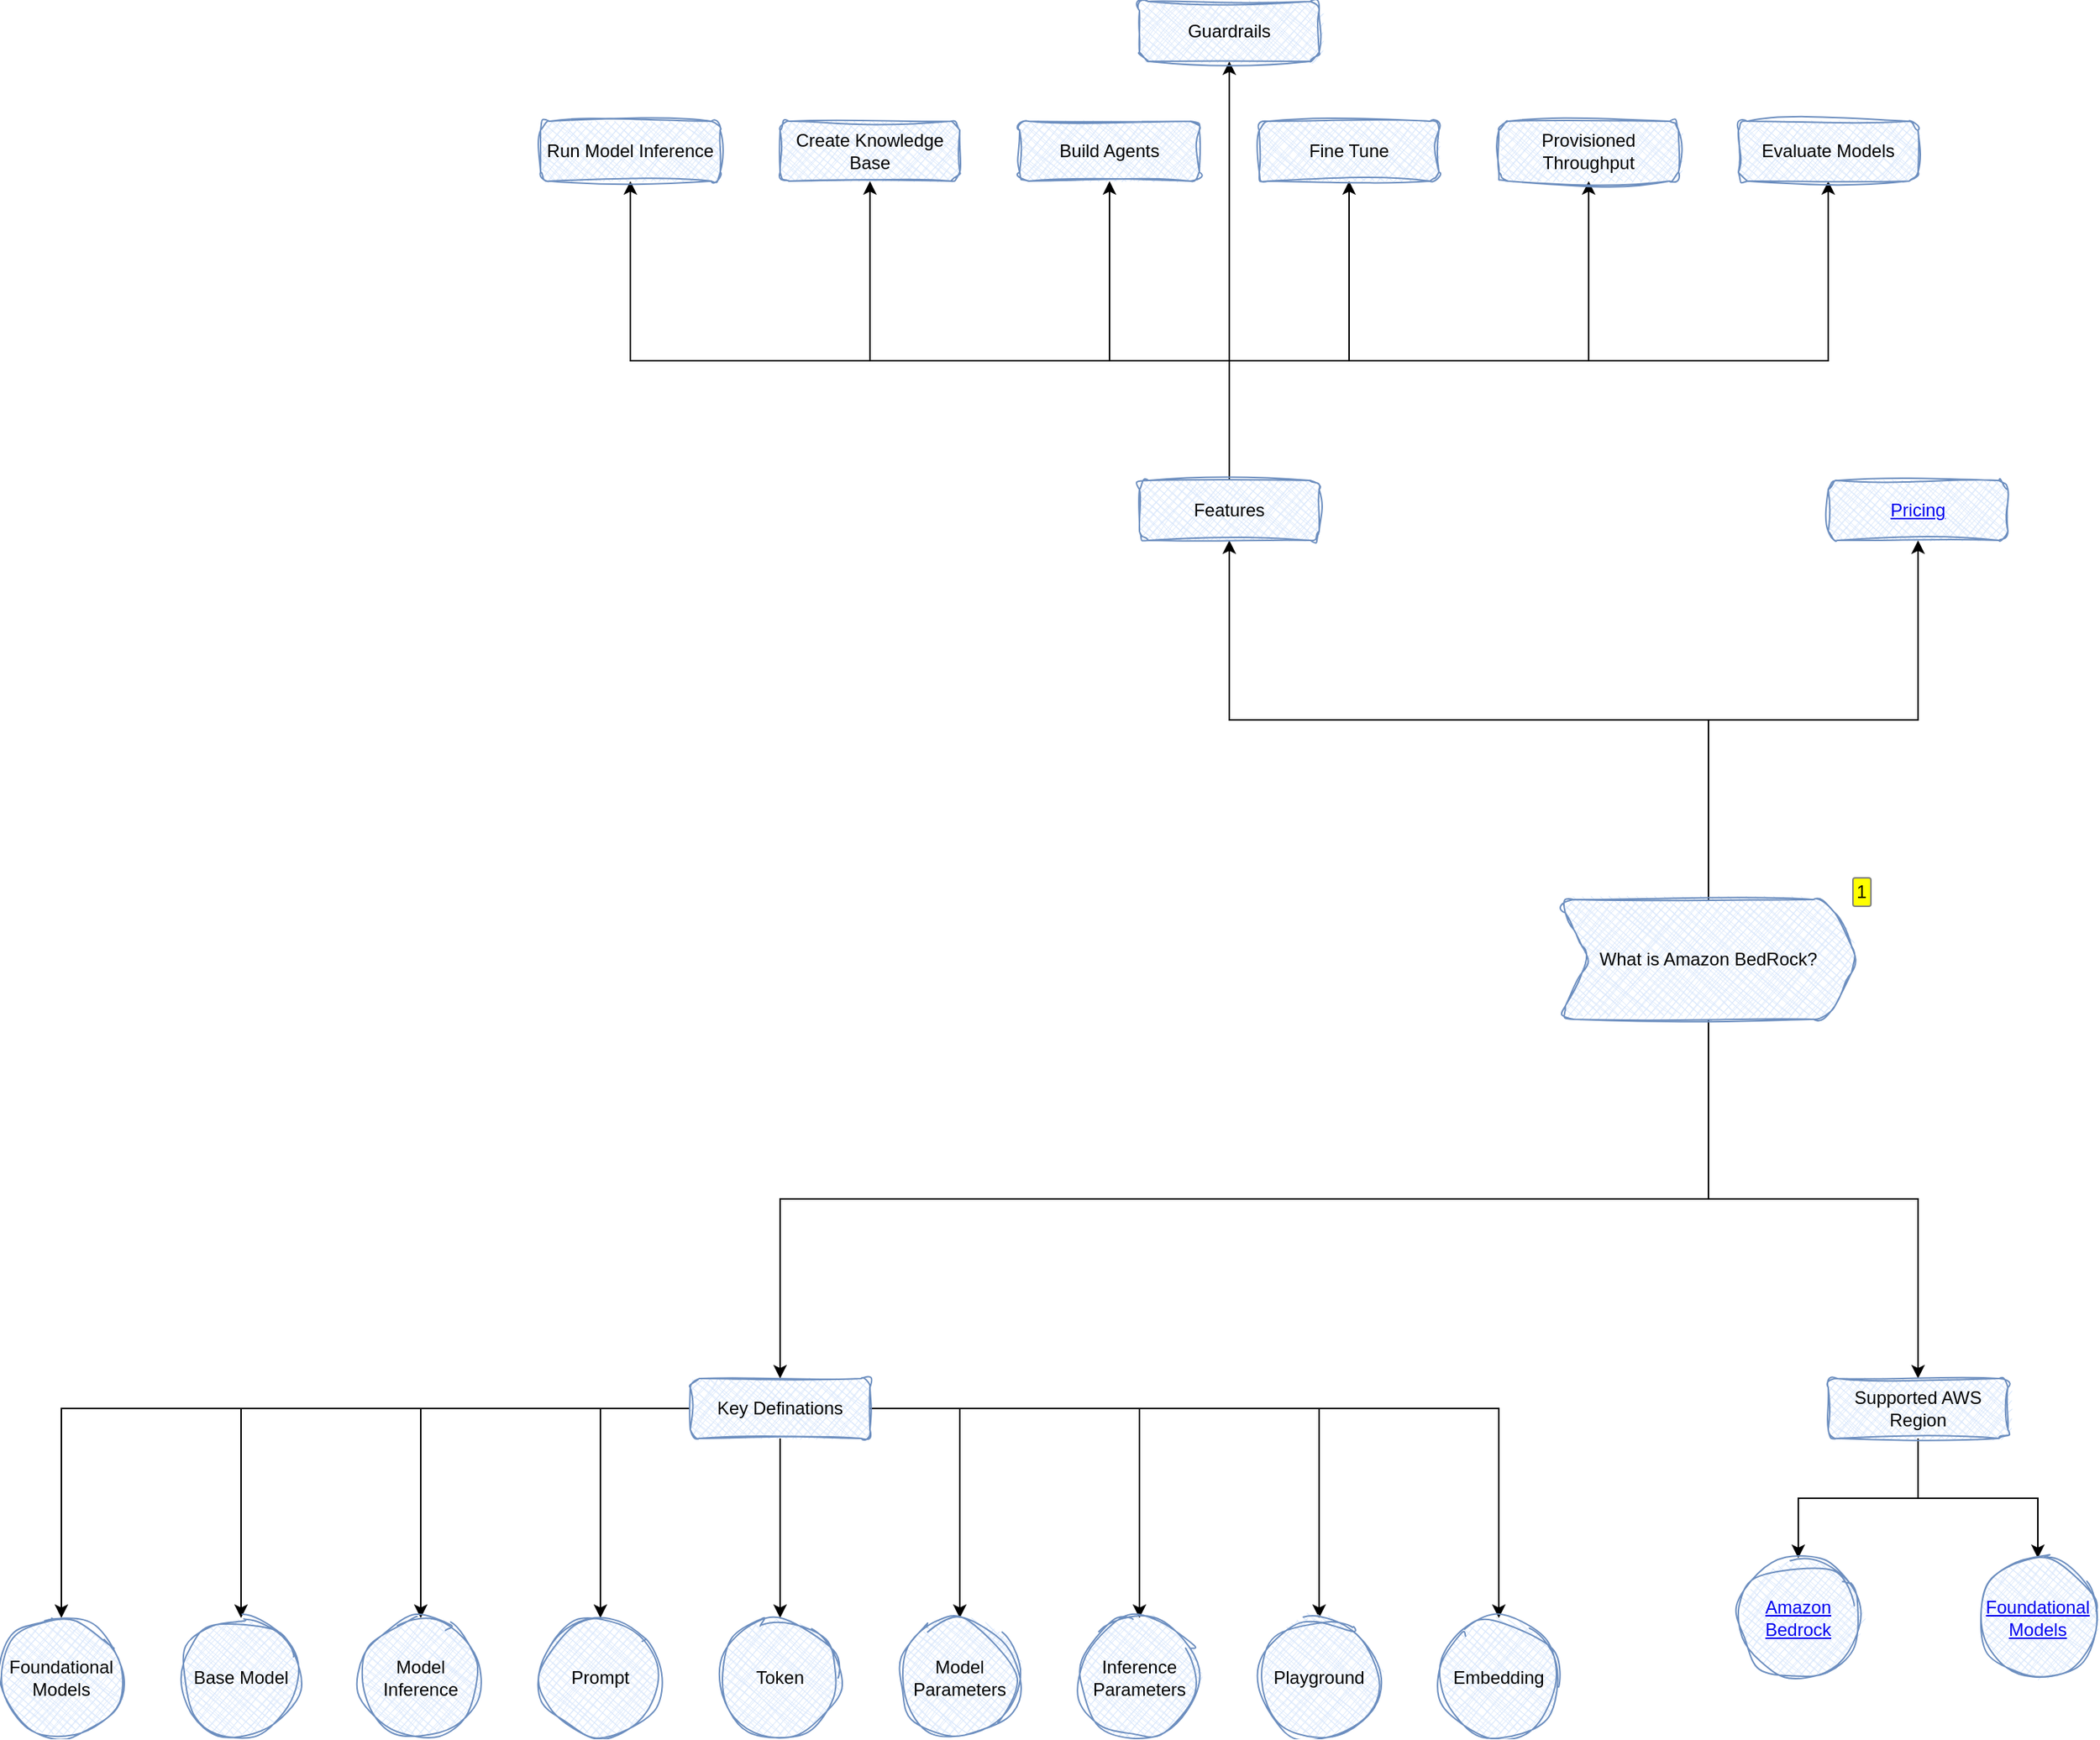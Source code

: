 <mxfile border="50" scale="3" compressed="false" locked="false" version="24.6.1" type="github">
  <diagram id="XDDI6lQXFnjoqCgmZGp5" name="Amazon Bedrock">
    <mxGraphModel dx="2840" dy="1864" grid="1" gridSize="10" guides="1" tooltips="1" connect="1" arrows="1" fold="1" page="1" pageScale="1" pageWidth="850" pageHeight="1100" math="0" shadow="0">
      <root>
        <mxCell id="0" />
        <mxCell id="1" parent="0" />
        <mxCell id="QQbbzArQkpCSjGnbr7T3-3" value="" style="edgeStyle=orthogonalEdgeStyle;rounded=0;hachureGap=4;orthogonalLoop=1;jettySize=auto;html=1;fontFamily=Architects Daughter;fontSource=https%3A%2F%2Ffonts.googleapis.com%2Fcss%3Ffamily%3DArchitects%2BDaughter;" edge="1" parent="1" source="QQbbzArQkpCSjGnbr7T3-1" target="QQbbzArQkpCSjGnbr7T3-2">
          <mxGeometry relative="1" as="geometry">
            <Array as="points">
              <mxPoint x="100" y="400" />
              <mxPoint x="-220" y="400" />
            </Array>
          </mxGeometry>
        </mxCell>
        <mxCell id="QQbbzArQkpCSjGnbr7T3-5" value="" style="edgeStyle=orthogonalEdgeStyle;shape=connector;rounded=0;hachureGap=4;orthogonalLoop=1;jettySize=auto;html=1;strokeColor=default;align=center;verticalAlign=middle;fontFamily=Architects Daughter;fontSource=https%3A%2F%2Ffonts.googleapis.com%2Fcss%3Ffamily%3DArchitects%2BDaughter;fontSize=11;fontColor=default;labelBackgroundColor=default;endArrow=classic;" edge="1" parent="1" source="QQbbzArQkpCSjGnbr7T3-1" target="QQbbzArQkpCSjGnbr7T3-4">
          <mxGeometry relative="1" as="geometry" />
        </mxCell>
        <mxCell id="QQbbzArQkpCSjGnbr7T3-7" value="" style="edgeStyle=orthogonalEdgeStyle;shape=connector;rounded=0;hachureGap=4;orthogonalLoop=1;jettySize=auto;html=1;strokeColor=default;align=center;verticalAlign=middle;fontFamily=Architects Daughter;fontSource=https%3A%2F%2Ffonts.googleapis.com%2Fcss%3Ffamily%3DArchitects%2BDaughter;fontSize=11;fontColor=default;labelBackgroundColor=default;endArrow=classic;" edge="1" parent="1" source="QQbbzArQkpCSjGnbr7T3-1" target="QQbbzArQkpCSjGnbr7T3-6">
          <mxGeometry relative="1" as="geometry">
            <Array as="points">
              <mxPoint x="100" y="720" />
              <mxPoint x="-520" y="720" />
            </Array>
          </mxGeometry>
        </mxCell>
        <mxCell id="QQbbzArQkpCSjGnbr7T3-9" value="" style="edgeStyle=orthogonalEdgeStyle;shape=connector;rounded=0;hachureGap=4;orthogonalLoop=1;jettySize=auto;html=1;strokeColor=default;align=center;verticalAlign=middle;fontFamily=Architects Daughter;fontSource=https%3A%2F%2Ffonts.googleapis.com%2Fcss%3Ffamily%3DArchitects%2BDaughter;fontSize=11;fontColor=default;labelBackgroundColor=default;endArrow=classic;" edge="1" parent="1" source="QQbbzArQkpCSjGnbr7T3-1" target="QQbbzArQkpCSjGnbr7T3-8">
          <mxGeometry relative="1" as="geometry" />
        </mxCell>
        <UserObject label="What is Amazon BedRock?" tooltip="Amazon Bedrock is a fully managed service that makes high-performing foundation models (FMs) from leading AI startups and Amazon available for your use through a unified API. You can choose from a wide range of foundation models to find the model that is best suited for your use case. Amazon Bedrock also offers a broad set of capabilities to build generative AI applications with security, privacy, and responsible AI. Using Amazon Bedrock, you can easily experiment with and evaluate top foundation models for your use cases, privately customize them with your data using techniques such as fine-tuning and Retrieval Augmented Generation (RAG), and build agents that execute tasks using your enterprise systems and data sources.&#xa;&#xa;With Amazon Bedrock&#39;s serverless experience, you can get started quickly, privately customize foundation models with your own data, and easily and securely integrate and deploy them into your applications using AWS tools without having to manage any infrastructure." id="QQbbzArQkpCSjGnbr7T3-1">
          <mxCell style="shape=step;perimeter=stepPerimeter;whiteSpace=wrap;html=1;fixedSize=1;sketch=1;curveFitting=1;jiggle=2;shadow=0;rounded=1;fillStyle=cross-hatch;fillColor=#dae8fc;strokeColor=#6c8ebf;treeFolding=1;treeMoving=1;enumerate=1;" vertex="1" parent="1">
            <mxGeometry y="520" width="200" height="80" as="geometry" />
          </mxCell>
        </UserObject>
        <mxCell id="QQbbzArQkpCSjGnbr7T3-16" style="edgeStyle=orthogonalEdgeStyle;shape=connector;rounded=0;hachureGap=4;orthogonalLoop=1;jettySize=auto;html=1;entryX=0.5;entryY=1;entryDx=0;entryDy=0;strokeColor=default;align=center;verticalAlign=middle;fontFamily=Architects Daughter;fontSource=https%3A%2F%2Ffonts.googleapis.com%2Fcss%3Ffamily%3DArchitects%2BDaughter;fontSize=11;fontColor=default;labelBackgroundColor=default;endArrow=classic;" edge="1" parent="1" source="QQbbzArQkpCSjGnbr7T3-2" target="QQbbzArQkpCSjGnbr7T3-13">
          <mxGeometry relative="1" as="geometry">
            <Array as="points">
              <mxPoint x="-220" y="160" />
              <mxPoint x="-140" y="160" />
            </Array>
          </mxGeometry>
        </mxCell>
        <mxCell id="QQbbzArQkpCSjGnbr7T3-17" style="edgeStyle=orthogonalEdgeStyle;shape=connector;rounded=0;hachureGap=4;orthogonalLoop=1;jettySize=auto;html=1;strokeColor=default;align=center;verticalAlign=middle;fontFamily=Architects Daughter;fontSource=https%3A%2F%2Ffonts.googleapis.com%2Fcss%3Ffamily%3DArchitects%2BDaughter;fontSize=11;fontColor=default;labelBackgroundColor=default;endArrow=classic;" edge="1" parent="1" source="QQbbzArQkpCSjGnbr7T3-2" target="QQbbzArQkpCSjGnbr7T3-14">
          <mxGeometry relative="1" as="geometry">
            <Array as="points">
              <mxPoint x="-220" y="160" />
              <mxPoint x="20" y="160" />
            </Array>
          </mxGeometry>
        </mxCell>
        <mxCell id="QQbbzArQkpCSjGnbr7T3-19" style="edgeStyle=orthogonalEdgeStyle;shape=connector;rounded=0;hachureGap=4;orthogonalLoop=1;jettySize=auto;html=1;strokeColor=default;align=center;verticalAlign=middle;fontFamily=Architects Daughter;fontSource=https%3A%2F%2Ffonts.googleapis.com%2Fcss%3Ffamily%3DArchitects%2BDaughter;fontSize=11;fontColor=default;labelBackgroundColor=default;endArrow=classic;" edge="1" parent="1" source="QQbbzArQkpCSjGnbr7T3-2" target="QQbbzArQkpCSjGnbr7T3-18">
          <mxGeometry relative="1" as="geometry">
            <Array as="points">
              <mxPoint x="-220" y="160" />
              <mxPoint x="180" y="160" />
            </Array>
          </mxGeometry>
        </mxCell>
        <mxCell id="QQbbzArQkpCSjGnbr7T3-21" style="edgeStyle=orthogonalEdgeStyle;shape=connector;rounded=0;hachureGap=4;orthogonalLoop=1;jettySize=auto;html=1;entryX=0.5;entryY=1;entryDx=0;entryDy=0;strokeColor=default;align=center;verticalAlign=middle;fontFamily=Architects Daughter;fontSource=https%3A%2F%2Ffonts.googleapis.com%2Fcss%3Ffamily%3DArchitects%2BDaughter;fontSize=11;fontColor=default;labelBackgroundColor=default;endArrow=classic;" edge="1" parent="1" source="QQbbzArQkpCSjGnbr7T3-2" target="QQbbzArQkpCSjGnbr7T3-20">
          <mxGeometry relative="1" as="geometry">
            <Array as="points">
              <mxPoint x="-220" y="160" />
              <mxPoint x="-620" y="160" />
            </Array>
          </mxGeometry>
        </mxCell>
        <mxCell id="QQbbzArQkpCSjGnbr7T3-22" style="edgeStyle=orthogonalEdgeStyle;shape=connector;rounded=0;hachureGap=4;orthogonalLoop=1;jettySize=auto;html=1;entryX=0.5;entryY=1;entryDx=0;entryDy=0;strokeColor=default;align=center;verticalAlign=middle;fontFamily=Architects Daughter;fontSource=https%3A%2F%2Ffonts.googleapis.com%2Fcss%3Ffamily%3DArchitects%2BDaughter;fontSize=11;fontColor=default;labelBackgroundColor=default;endArrow=classic;" edge="1" parent="1" source="QQbbzArQkpCSjGnbr7T3-2" target="QQbbzArQkpCSjGnbr7T3-12">
          <mxGeometry relative="1" as="geometry">
            <Array as="points">
              <mxPoint x="-220" y="160" />
              <mxPoint x="-300" y="160" />
            </Array>
          </mxGeometry>
        </mxCell>
        <mxCell id="QQbbzArQkpCSjGnbr7T3-23" style="edgeStyle=orthogonalEdgeStyle;shape=connector;rounded=0;hachureGap=4;orthogonalLoop=1;jettySize=auto;html=1;entryX=0.5;entryY=1;entryDx=0;entryDy=0;strokeColor=default;align=center;verticalAlign=middle;fontFamily=Architects Daughter;fontSource=https%3A%2F%2Ffonts.googleapis.com%2Fcss%3Ffamily%3DArchitects%2BDaughter;fontSize=11;fontColor=default;labelBackgroundColor=default;endArrow=classic;" edge="1" parent="1" source="QQbbzArQkpCSjGnbr7T3-2" target="QQbbzArQkpCSjGnbr7T3-10">
          <mxGeometry relative="1" as="geometry">
            <Array as="points">
              <mxPoint x="-220" y="160" />
              <mxPoint x="-460" y="160" />
            </Array>
          </mxGeometry>
        </mxCell>
        <mxCell id="QQbbzArQkpCSjGnbr7T3-25" value="" style="edgeStyle=orthogonalEdgeStyle;shape=connector;rounded=0;hachureGap=4;orthogonalLoop=1;jettySize=auto;html=1;strokeColor=default;align=center;verticalAlign=middle;fontFamily=Architects Daughter;fontSource=https%3A%2F%2Ffonts.googleapis.com%2Fcss%3Ffamily%3DArchitects%2BDaughter;fontSize=11;fontColor=default;labelBackgroundColor=default;endArrow=classic;" edge="1" parent="1" source="QQbbzArQkpCSjGnbr7T3-2" target="QQbbzArQkpCSjGnbr7T3-24">
          <mxGeometry relative="1" as="geometry" />
        </mxCell>
        <mxCell id="QQbbzArQkpCSjGnbr7T3-2" value="Features" style="whiteSpace=wrap;html=1;fillColor=#dae8fc;strokeColor=#6c8ebf;sketch=1;curveFitting=1;jiggle=2;shadow=0;rounded=1;fillStyle=cross-hatch;" vertex="1" parent="1">
          <mxGeometry x="-280" y="240" width="120" height="40" as="geometry" />
        </mxCell>
        <UserObject label="&lt;a href=&quot;https://aws.amazon.com/bedrock/pricing&quot;&gt;Pricing&lt;/a&gt;" tooltip="With Amazon Bedrock, you pay to run inference on any of the third-party foundation models. Pricing is based on the volume of input tokens and output tokens, and on whether you have purchased provisioned throughput for the model. For more information, see the Model providers page in the Amazon Bedrock console. For each model, pricing is listed following the model version. For more information about purchasing Provisioned Throughput, see Provisioned Throughput for Amazon Bedrock." id="QQbbzArQkpCSjGnbr7T3-4">
          <mxCell style="whiteSpace=wrap;html=1;fillColor=#dae8fc;strokeColor=#6c8ebf;sketch=1;curveFitting=1;jiggle=2;shadow=0;rounded=1;fillStyle=cross-hatch;" vertex="1" parent="1">
            <mxGeometry x="180" y="240" width="120" height="40" as="geometry" />
          </mxCell>
        </UserObject>
        <mxCell id="cnEi_GldgaMHaCoD5AnP-6" value="" style="edgeStyle=orthogonalEdgeStyle;shape=connector;rounded=0;hachureGap=4;orthogonalLoop=1;jettySize=auto;html=1;strokeColor=default;align=center;verticalAlign=middle;fontFamily=Architects Daughter;fontSource=https%3A%2F%2Ffonts.googleapis.com%2Fcss%3Ffamily%3DArchitects%2BDaughter;fontSize=11;fontColor=default;labelBackgroundColor=default;endArrow=classic;" edge="1" parent="1" source="QQbbzArQkpCSjGnbr7T3-6" target="cnEi_GldgaMHaCoD5AnP-5">
          <mxGeometry relative="1" as="geometry" />
        </mxCell>
        <mxCell id="cnEi_GldgaMHaCoD5AnP-15" style="edgeStyle=orthogonalEdgeStyle;shape=connector;rounded=0;hachureGap=4;orthogonalLoop=1;jettySize=auto;html=1;strokeColor=default;align=center;verticalAlign=middle;fontFamily=Architects Daughter;fontSource=https%3A%2F%2Ffonts.googleapis.com%2Fcss%3Ffamily%3DArchitects%2BDaughter;fontSize=11;fontColor=default;labelBackgroundColor=default;endArrow=classic;" edge="1" parent="1" source="QQbbzArQkpCSjGnbr7T3-6" target="cnEi_GldgaMHaCoD5AnP-10">
          <mxGeometry relative="1" as="geometry" />
        </mxCell>
        <mxCell id="cnEi_GldgaMHaCoD5AnP-16" style="edgeStyle=orthogonalEdgeStyle;shape=connector;rounded=0;hachureGap=4;orthogonalLoop=1;jettySize=auto;html=1;entryX=0.5;entryY=0;entryDx=0;entryDy=0;strokeColor=default;align=center;verticalAlign=middle;fontFamily=Architects Daughter;fontSource=https%3A%2F%2Ffonts.googleapis.com%2Fcss%3Ffamily%3DArchitects%2BDaughter;fontSize=11;fontColor=default;labelBackgroundColor=default;endArrow=classic;" edge="1" parent="1" source="QQbbzArQkpCSjGnbr7T3-6" target="cnEi_GldgaMHaCoD5AnP-13">
          <mxGeometry relative="1" as="geometry" />
        </mxCell>
        <mxCell id="cnEi_GldgaMHaCoD5AnP-17" style="edgeStyle=orthogonalEdgeStyle;shape=connector;rounded=0;hachureGap=4;orthogonalLoop=1;jettySize=auto;html=1;entryX=0.5;entryY=0;entryDx=0;entryDy=0;strokeColor=default;align=center;verticalAlign=middle;fontFamily=Architects Daughter;fontSource=https%3A%2F%2Ffonts.googleapis.com%2Fcss%3Ffamily%3DArchitects%2BDaughter;fontSize=11;fontColor=default;labelBackgroundColor=default;endArrow=classic;" edge="1" parent="1" source="QQbbzArQkpCSjGnbr7T3-6" target="cnEi_GldgaMHaCoD5AnP-12">
          <mxGeometry relative="1" as="geometry" />
        </mxCell>
        <mxCell id="cnEi_GldgaMHaCoD5AnP-18" style="edgeStyle=orthogonalEdgeStyle;shape=connector;rounded=0;hachureGap=4;orthogonalLoop=1;jettySize=auto;html=1;entryX=0.5;entryY=0;entryDx=0;entryDy=0;strokeColor=default;align=center;verticalAlign=middle;fontFamily=Architects Daughter;fontSource=https%3A%2F%2Ffonts.googleapis.com%2Fcss%3Ffamily%3DArchitects%2BDaughter;fontSize=11;fontColor=default;labelBackgroundColor=default;endArrow=classic;" edge="1" parent="1" source="QQbbzArQkpCSjGnbr7T3-6" target="cnEi_GldgaMHaCoD5AnP-11">
          <mxGeometry relative="1" as="geometry" />
        </mxCell>
        <mxCell id="cnEi_GldgaMHaCoD5AnP-19" style="edgeStyle=orthogonalEdgeStyle;shape=connector;rounded=0;hachureGap=4;orthogonalLoop=1;jettySize=auto;html=1;strokeColor=default;align=center;verticalAlign=middle;fontFamily=Architects Daughter;fontSource=https%3A%2F%2Ffonts.googleapis.com%2Fcss%3Ffamily%3DArchitects%2BDaughter;fontSize=11;fontColor=default;labelBackgroundColor=default;endArrow=classic;" edge="1" parent="1" source="QQbbzArQkpCSjGnbr7T3-6" target="cnEi_GldgaMHaCoD5AnP-9">
          <mxGeometry relative="1" as="geometry" />
        </mxCell>
        <mxCell id="cnEi_GldgaMHaCoD5AnP-20" style="edgeStyle=orthogonalEdgeStyle;shape=connector;rounded=0;hachureGap=4;orthogonalLoop=1;jettySize=auto;html=1;entryX=0.5;entryY=0;entryDx=0;entryDy=0;strokeColor=default;align=center;verticalAlign=middle;fontFamily=Architects Daughter;fontSource=https%3A%2F%2Ffonts.googleapis.com%2Fcss%3Ffamily%3DArchitects%2BDaughter;fontSize=11;fontColor=default;labelBackgroundColor=default;endArrow=classic;" edge="1" parent="1" source="QQbbzArQkpCSjGnbr7T3-6" target="cnEi_GldgaMHaCoD5AnP-8">
          <mxGeometry relative="1" as="geometry" />
        </mxCell>
        <mxCell id="cnEi_GldgaMHaCoD5AnP-21" style="edgeStyle=orthogonalEdgeStyle;shape=connector;rounded=0;hachureGap=4;orthogonalLoop=1;jettySize=auto;html=1;strokeColor=default;align=center;verticalAlign=middle;fontFamily=Architects Daughter;fontSource=https%3A%2F%2Ffonts.googleapis.com%2Fcss%3Ffamily%3DArchitects%2BDaughter;fontSize=11;fontColor=default;labelBackgroundColor=default;endArrow=classic;" edge="1" parent="1" source="QQbbzArQkpCSjGnbr7T3-6" target="cnEi_GldgaMHaCoD5AnP-7">
          <mxGeometry relative="1" as="geometry" />
        </mxCell>
        <mxCell id="cnEi_GldgaMHaCoD5AnP-22" style="edgeStyle=orthogonalEdgeStyle;shape=connector;rounded=0;hachureGap=4;orthogonalLoop=1;jettySize=auto;html=1;entryX=0.5;entryY=0;entryDx=0;entryDy=0;strokeColor=default;align=center;verticalAlign=middle;fontFamily=Architects Daughter;fontSource=https%3A%2F%2Ffonts.googleapis.com%2Fcss%3Ffamily%3DArchitects%2BDaughter;fontSize=11;fontColor=default;labelBackgroundColor=default;endArrow=classic;" edge="1" parent="1" source="QQbbzArQkpCSjGnbr7T3-6" target="cnEi_GldgaMHaCoD5AnP-14">
          <mxGeometry relative="1" as="geometry" />
        </mxCell>
        <mxCell id="QQbbzArQkpCSjGnbr7T3-6" value="Key Definations" style="whiteSpace=wrap;html=1;fillColor=#dae8fc;strokeColor=#6c8ebf;sketch=1;curveFitting=1;jiggle=2;shadow=0;rounded=1;fillStyle=cross-hatch;" vertex="1" parent="1">
          <mxGeometry x="-580" y="840" width="120" height="40" as="geometry" />
        </mxCell>
        <mxCell id="cnEi_GldgaMHaCoD5AnP-2" value="" style="edgeStyle=orthogonalEdgeStyle;shape=connector;rounded=0;hachureGap=4;orthogonalLoop=1;jettySize=auto;html=1;strokeColor=default;align=center;verticalAlign=middle;fontFamily=Architects Daughter;fontSource=https%3A%2F%2Ffonts.googleapis.com%2Fcss%3Ffamily%3DArchitects%2BDaughter;fontSize=11;fontColor=default;labelBackgroundColor=default;endArrow=classic;" edge="1" parent="1" source="QQbbzArQkpCSjGnbr7T3-8" target="cnEi_GldgaMHaCoD5AnP-1">
          <mxGeometry relative="1" as="geometry" />
        </mxCell>
        <mxCell id="cnEi_GldgaMHaCoD5AnP-4" value="" style="edgeStyle=orthogonalEdgeStyle;shape=connector;rounded=0;hachureGap=4;orthogonalLoop=1;jettySize=auto;html=1;strokeColor=default;align=center;verticalAlign=middle;fontFamily=Architects Daughter;fontSource=https%3A%2F%2Ffonts.googleapis.com%2Fcss%3Ffamily%3DArchitects%2BDaughter;fontSize=11;fontColor=default;labelBackgroundColor=default;endArrow=classic;" edge="1" parent="1" source="QQbbzArQkpCSjGnbr7T3-8" target="cnEi_GldgaMHaCoD5AnP-3">
          <mxGeometry relative="1" as="geometry" />
        </mxCell>
        <mxCell id="QQbbzArQkpCSjGnbr7T3-8" value="Supported AWS Region" style="whiteSpace=wrap;html=1;fillColor=#dae8fc;strokeColor=#6c8ebf;sketch=1;curveFitting=1;jiggle=2;shadow=0;rounded=1;fillStyle=cross-hatch;" vertex="1" parent="1">
          <mxGeometry x="180" y="840" width="120" height="40" as="geometry" />
        </mxCell>
        <UserObject label="Create Knowledge Base" tooltip="Augment response generation with information from your data sources – Create knowledge bases by uploading data sources to be queried in order to augment a foundation model&#39;s generation of responses." id="QQbbzArQkpCSjGnbr7T3-10">
          <mxCell style="whiteSpace=wrap;html=1;fillColor=#dae8fc;strokeColor=#6c8ebf;sketch=1;curveFitting=1;jiggle=2;shadow=0;rounded=1;fillStyle=cross-hatch;" vertex="1" parent="1">
            <mxGeometry x="-520" width="120" height="40" as="geometry" />
          </mxCell>
        </UserObject>
        <UserObject label="Build Agents" tooltip="Create applications that reason through how to help a customer – Build agents that use foundation models, make API calls, and (optionally) query knowledge bases in order to reason through and carry out tasks for your customers.&#xa;" id="QQbbzArQkpCSjGnbr7T3-12">
          <mxCell style="whiteSpace=wrap;html=1;fillColor=#dae8fc;strokeColor=#6c8ebf;sketch=1;curveFitting=1;jiggle=2;shadow=0;rounded=1;fillStyle=cross-hatch;" vertex="1" parent="1">
            <mxGeometry x="-360" width="120" height="40" as="geometry" />
          </mxCell>
        </UserObject>
        <UserObject label="Fine Tune" tooltip="&#xa;&#xa;Adapt models to specific tasks and domains with training data – Customize an Amazon Bedrock foundation model by providing training data for fine-tuning or continued-pretraining in order to adjust a model&#39;s parameters and improve its performance on specific tasks or in certain domains.&#xa;" id="QQbbzArQkpCSjGnbr7T3-13">
          <mxCell style="whiteSpace=wrap;html=1;fillColor=#dae8fc;strokeColor=#6c8ebf;sketch=1;curveFitting=1;jiggle=2;shadow=0;rounded=1;fillStyle=cross-hatch;" vertex="1" parent="1">
            <mxGeometry x="-200" width="120" height="40" as="geometry" />
          </mxCell>
        </UserObject>
        <UserObject label="Provisioned Throughput" tooltip="Improve your FM-based application&#39;s efficiency and output – Purchase Provisioned Throughput for a foundation model in order to run inference on models more efficiently and at discounted rates." id="QQbbzArQkpCSjGnbr7T3-14">
          <mxCell style="whiteSpace=wrap;html=1;fillColor=#dae8fc;strokeColor=#6c8ebf;sketch=1;curveFitting=1;jiggle=2;shadow=0;rounded=1;fillStyle=cross-hatch;" vertex="1" parent="1">
            <mxGeometry x="-40" width="120" height="40" as="geometry" />
          </mxCell>
        </UserObject>
        <UserObject label="Evaluate Models" tooltip="Determine the best model for your use case – Evaluate outputs of different models with built-in or custom prompt datasets to determine the model that is best suited for your application." id="QQbbzArQkpCSjGnbr7T3-18">
          <mxCell style="whiteSpace=wrap;html=1;fillColor=#dae8fc;strokeColor=#6c8ebf;sketch=1;curveFitting=1;jiggle=2;shadow=0;rounded=1;fillStyle=cross-hatch;" vertex="1" parent="1">
            <mxGeometry x="120" width="120" height="40" as="geometry" />
          </mxCell>
        </UserObject>
        <UserObject label="Run Model Inference" tooltip="&#xa;&#xa;Experiment with prompts and configurations – Run model inference by sending prompts using different configurations and foundation models to generate responses. You can use the API or the text, image, and chat playgrounds in the console to experiment in a graphical interface. When you&#39;re ready, set up your application to make requests to the InvokeModel APIs.&#xa;" id="QQbbzArQkpCSjGnbr7T3-20">
          <mxCell style="whiteSpace=wrap;html=1;fillColor=#dae8fc;strokeColor=#6c8ebf;sketch=1;curveFitting=1;jiggle=2;shadow=0;rounded=1;fillStyle=cross-hatch;" vertex="1" parent="1">
            <mxGeometry x="-680" width="120" height="40" as="geometry" />
          </mxCell>
        </UserObject>
        <UserObject label="Guardrails" tooltip="Prevent inappropriate or unwanted content – Use guardrails to implement safeguards for your generative AI applications.&#xa;" id="QQbbzArQkpCSjGnbr7T3-24">
          <mxCell style="whiteSpace=wrap;html=1;fillColor=#dae8fc;strokeColor=#6c8ebf;sketch=1;curveFitting=1;jiggle=2;shadow=0;rounded=1;fillStyle=cross-hatch;" vertex="1" parent="1">
            <mxGeometry x="-280" y="-80" width="120" height="40" as="geometry" />
          </mxCell>
        </UserObject>
        <mxCell id="cnEi_GldgaMHaCoD5AnP-1" value="&lt;a href=&quot;https://docs.aws.amazon.com/bedrock/latest/userguide/models-regions.html&quot;&gt;Foundational Models&lt;/a&gt;" style="ellipse;whiteSpace=wrap;html=1;fillColor=#dae8fc;strokeColor=#6c8ebf;sketch=1;curveFitting=1;jiggle=2;shadow=0;rounded=1;fillStyle=cross-hatch;" vertex="1" parent="1">
          <mxGeometry x="280" y="960" width="80" height="80" as="geometry" />
        </mxCell>
        <mxCell id="cnEi_GldgaMHaCoD5AnP-3" value="&lt;a href=&quot;https://docs.aws.amazon.com/general/latest/gr/bedrock.html#bedrock_region&quot;&gt;Amazon Bedrock&lt;/a&gt;" style="ellipse;whiteSpace=wrap;html=1;fillColor=#dae8fc;strokeColor=#6c8ebf;sketch=1;curveFitting=1;jiggle=2;shadow=0;rounded=1;fillStyle=cross-hatch;" vertex="1" parent="1">
          <mxGeometry x="120" y="960" width="80" height="80" as="geometry" />
        </mxCell>
        <UserObject label="Foundational Models" tooltip="Foundation model (FM) – An AI model with a large number of parameters and trained on a massive amount of diverse data. A foundation model can generate a variety of responses for a wide range of use cases. Foundation models can generate text or image, and can also convert input into embeddings. Before you can use an Amazon Bedrock foundation model, you must request access. For more information about foundation models, see Supported foundation models in Amazon Bedrock.&#xa;" id="cnEi_GldgaMHaCoD5AnP-5">
          <mxCell style="ellipse;whiteSpace=wrap;html=1;fillColor=#dae8fc;strokeColor=#6c8ebf;sketch=1;curveFitting=1;jiggle=2;shadow=0;rounded=1;fillStyle=cross-hatch;" vertex="1" parent="1">
            <mxGeometry x="-1040" y="1000" width="80" height="80" as="geometry" />
          </mxCell>
        </UserObject>
        <UserObject label="Playground" tooltip="Playground – A user-friendly graphical interface in the AWS Management Console in which you can experiment with running model inference to familiarize yourself with Amazon Bedrock. Use the playground to test out the effects of different models, configurations, and inference parameters on the responses generated for different prompts that you enter." id="cnEi_GldgaMHaCoD5AnP-7">
          <mxCell style="ellipse;whiteSpace=wrap;html=1;fillColor=#dae8fc;strokeColor=#6c8ebf;sketch=1;curveFitting=1;jiggle=2;shadow=0;rounded=1;fillStyle=cross-hatch;" vertex="1" parent="1">
            <mxGeometry x="-200" y="1000" width="80" height="80" as="geometry" />
          </mxCell>
        </UserObject>
        <UserObject label="Inference Parameters" tooltip="Inference parameters – Values that can be adjusted during model inference to influence a response. Inference parameters can affect how varied responses are and can also limit the length of a response or the occurrence of specified sequences. " id="cnEi_GldgaMHaCoD5AnP-8">
          <mxCell style="ellipse;whiteSpace=wrap;html=1;fillColor=#dae8fc;strokeColor=#6c8ebf;sketch=1;curveFitting=1;jiggle=2;shadow=0;rounded=1;fillStyle=cross-hatch;" vertex="1" parent="1">
            <mxGeometry x="-320" y="1000" width="80" height="80" as="geometry" />
          </mxCell>
        </UserObject>
        <UserObject label="Model Parameters" tooltip="Model parameters – Values that define a model and its behavior in interpreting input and generating responses. Model parameters are controlled and updated by providers. You can also update model parameters to create a new model through the process of model customization." id="cnEi_GldgaMHaCoD5AnP-9">
          <mxCell style="ellipse;whiteSpace=wrap;html=1;fillColor=#dae8fc;strokeColor=#6c8ebf;sketch=1;curveFitting=1;jiggle=2;shadow=0;rounded=1;fillStyle=cross-hatch;" vertex="1" parent="1">
            <mxGeometry x="-440" y="1000" width="80" height="80" as="geometry" />
          </mxCell>
        </UserObject>
        <UserObject label="Token" tooltip="Token – A sequence of characters that a model can interpret or predict as a single unit of meaning. For example, with text models, a token could correspond not just to a word, but also to a part of a word with grammatical meaning (such as &quot;-ed&quot;), a punctuation mark (such as &quot;?&quot;), or a common phrase (such as &quot;a lot&quot;)." id="cnEi_GldgaMHaCoD5AnP-10">
          <mxCell style="ellipse;whiteSpace=wrap;html=1;fillColor=#dae8fc;strokeColor=#6c8ebf;sketch=1;curveFitting=1;jiggle=2;shadow=0;rounded=1;fillStyle=cross-hatch;" vertex="1" parent="1">
            <mxGeometry x="-560" y="1000" width="80" height="80" as="geometry" />
          </mxCell>
        </UserObject>
        <UserObject label="Base Model" tooltip="Base model – A foundation model that is packaged by a provider and ready to use. Amazon Bedrock offers a variety of industry-leading foundation models from leading providers. " id="cnEi_GldgaMHaCoD5AnP-11">
          <mxCell style="ellipse;whiteSpace=wrap;html=1;fillColor=#dae8fc;strokeColor=#6c8ebf;sketch=1;curveFitting=1;jiggle=2;shadow=0;rounded=1;fillStyle=cross-hatch;" vertex="1" parent="1">
            <mxGeometry x="-920" y="1000" width="80" height="80" as="geometry" />
          </mxCell>
        </UserObject>
        <UserObject label="Model Inference" tooltip="Model inference – The process of a foundation model generating an output (response) from a given input (prompt)." id="cnEi_GldgaMHaCoD5AnP-12">
          <mxCell style="ellipse;whiteSpace=wrap;html=1;fillColor=#dae8fc;strokeColor=#6c8ebf;sketch=1;curveFitting=1;jiggle=2;shadow=0;rounded=1;fillStyle=cross-hatch;" vertex="1" parent="1">
            <mxGeometry x="-800" y="1000" width="80" height="80" as="geometry" />
          </mxCell>
        </UserObject>
        <UserObject label="Prompt" tooltip="Prompt – An input provided to a model to guide it to generate an appropriate response or output for the input. For example, a text prompt can consist of a single line for the model to respond to, or it can detail instructions or a task for the model to perform. The prompt can contain the context of the task, examples of outputs, or text for a model to use in its response. Prompts can be used to carry out tasks such as classification, question answering, code generation, creative writing, and more." id="cnEi_GldgaMHaCoD5AnP-13">
          <mxCell style="ellipse;whiteSpace=wrap;html=1;fillColor=#dae8fc;strokeColor=#6c8ebf;sketch=1;curveFitting=1;jiggle=2;shadow=0;rounded=1;fillStyle=cross-hatch;" vertex="1" parent="1">
            <mxGeometry x="-680" y="1000" width="80" height="80" as="geometry" />
          </mxCell>
        </UserObject>
        <UserObject label="Embedding" tooltip="Embedding – The process of condensing information by transforming input into a vector of numerical values, known as the embeddings, in order to compare the similarity between different objects by using a shared numerical representation. For example, sentences can be compared to determine the similarity in meaning, images can be compared to determine visual similarity, or text and image can be compared to see if they&#39;re relevant to each other. You can also combine text and image inputs into an averaged embeddings vector if it&#39;s relevant to your use case. " id="cnEi_GldgaMHaCoD5AnP-14">
          <mxCell style="ellipse;whiteSpace=wrap;html=1;fillColor=#dae8fc;strokeColor=#6c8ebf;sketch=1;curveFitting=1;jiggle=2;shadow=0;rounded=1;fillStyle=cross-hatch;" vertex="1" parent="1">
            <mxGeometry x="-80" y="1000" width="80" height="80" as="geometry" />
          </mxCell>
        </UserObject>
      </root>
    </mxGraphModel>
  </diagram>
</mxfile>
